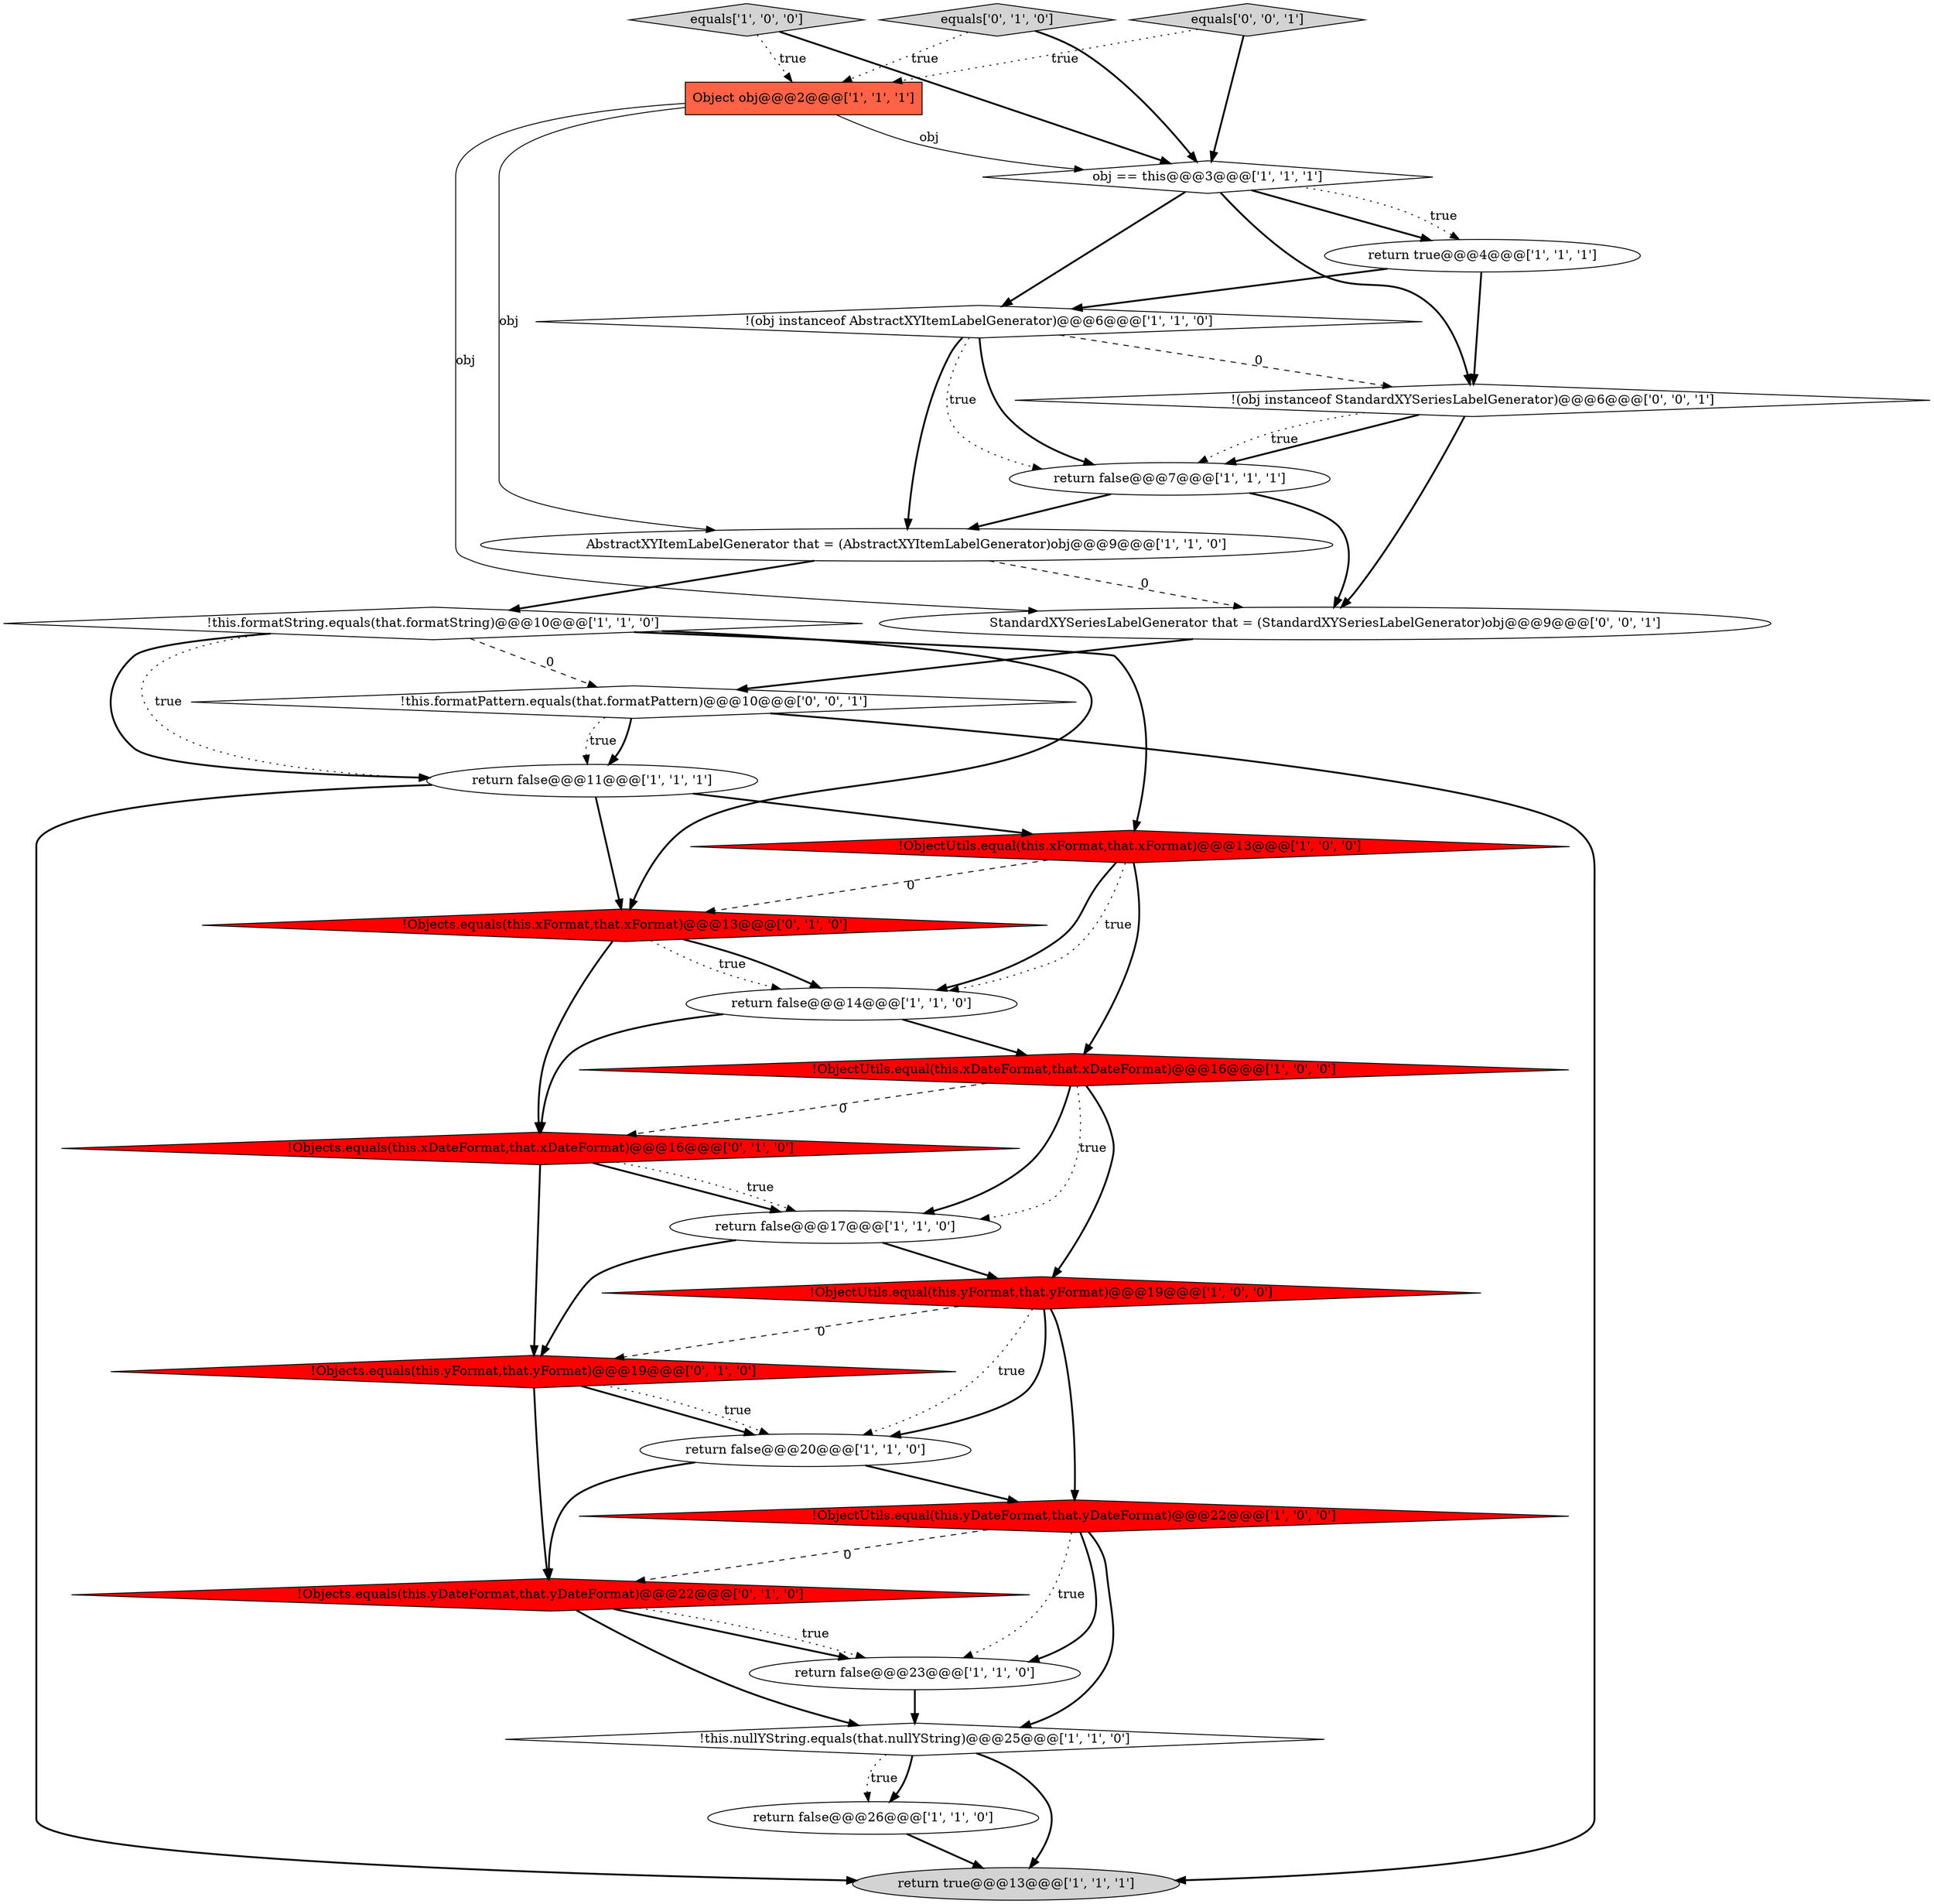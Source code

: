 digraph {
1 [style = filled, label = "return false@@@14@@@['1', '1', '0']", fillcolor = white, shape = ellipse image = "AAA0AAABBB1BBB"];
26 [style = filled, label = "!(obj instanceof StandardXYSeriesLabelGenerator)@@@6@@@['0', '0', '1']", fillcolor = white, shape = diamond image = "AAA0AAABBB3BBB"];
0 [style = filled, label = "return true@@@13@@@['1', '1', '1']", fillcolor = lightgray, shape = ellipse image = "AAA0AAABBB1BBB"];
9 [style = filled, label = "Object obj@@@2@@@['1', '1', '1']", fillcolor = tomato, shape = box image = "AAA0AAABBB1BBB"];
28 [style = filled, label = "!this.formatPattern.equals(that.formatPattern)@@@10@@@['0', '0', '1']", fillcolor = white, shape = diamond image = "AAA0AAABBB3BBB"];
12 [style = filled, label = "return false@@@23@@@['1', '1', '0']", fillcolor = white, shape = ellipse image = "AAA0AAABBB1BBB"];
7 [style = filled, label = "equals['1', '0', '0']", fillcolor = lightgray, shape = diamond image = "AAA0AAABBB1BBB"];
17 [style = filled, label = "!(obj instanceof AbstractXYItemLabelGenerator)@@@6@@@['1', '1', '0']", fillcolor = white, shape = diamond image = "AAA0AAABBB1BBB"];
24 [style = filled, label = "equals['0', '1', '0']", fillcolor = lightgray, shape = diamond image = "AAA0AAABBB2BBB"];
14 [style = filled, label = "AbstractXYItemLabelGenerator that = (AbstractXYItemLabelGenerator)obj@@@9@@@['1', '1', '0']", fillcolor = white, shape = ellipse image = "AAA0AAABBB1BBB"];
8 [style = filled, label = "!this.formatString.equals(that.formatString)@@@10@@@['1', '1', '0']", fillcolor = white, shape = diamond image = "AAA0AAABBB1BBB"];
11 [style = filled, label = "!ObjectUtils.equal(this.xFormat,that.xFormat)@@@13@@@['1', '0', '0']", fillcolor = red, shape = diamond image = "AAA1AAABBB1BBB"];
16 [style = filled, label = "return false@@@20@@@['1', '1', '0']", fillcolor = white, shape = ellipse image = "AAA0AAABBB1BBB"];
20 [style = filled, label = "!Objects.equals(this.xDateFormat,that.xDateFormat)@@@16@@@['0', '1', '0']", fillcolor = red, shape = diamond image = "AAA1AAABBB2BBB"];
2 [style = filled, label = "!ObjectUtils.equal(this.yDateFormat,that.yDateFormat)@@@22@@@['1', '0', '0']", fillcolor = red, shape = diamond image = "AAA1AAABBB1BBB"];
15 [style = filled, label = "!ObjectUtils.equal(this.yFormat,that.yFormat)@@@19@@@['1', '0', '0']", fillcolor = red, shape = diamond image = "AAA1AAABBB1BBB"];
18 [style = filled, label = "return false@@@11@@@['1', '1', '1']", fillcolor = white, shape = ellipse image = "AAA0AAABBB1BBB"];
27 [style = filled, label = "equals['0', '0', '1']", fillcolor = lightgray, shape = diamond image = "AAA0AAABBB3BBB"];
22 [style = filled, label = "!Objects.equals(this.xFormat,that.xFormat)@@@13@@@['0', '1', '0']", fillcolor = red, shape = diamond image = "AAA1AAABBB2BBB"];
23 [style = filled, label = "!Objects.equals(this.yDateFormat,that.yDateFormat)@@@22@@@['0', '1', '0']", fillcolor = red, shape = diamond image = "AAA1AAABBB2BBB"];
3 [style = filled, label = "return false@@@7@@@['1', '1', '1']", fillcolor = white, shape = ellipse image = "AAA0AAABBB1BBB"];
21 [style = filled, label = "!Objects.equals(this.yFormat,that.yFormat)@@@19@@@['0', '1', '0']", fillcolor = red, shape = diamond image = "AAA1AAABBB2BBB"];
4 [style = filled, label = "return true@@@4@@@['1', '1', '1']", fillcolor = white, shape = ellipse image = "AAA0AAABBB1BBB"];
10 [style = filled, label = "!ObjectUtils.equal(this.xDateFormat,that.xDateFormat)@@@16@@@['1', '0', '0']", fillcolor = red, shape = diamond image = "AAA1AAABBB1BBB"];
6 [style = filled, label = "!this.nullYString.equals(that.nullYString)@@@25@@@['1', '1', '0']", fillcolor = white, shape = diamond image = "AAA0AAABBB1BBB"];
25 [style = filled, label = "StandardXYSeriesLabelGenerator that = (StandardXYSeriesLabelGenerator)obj@@@9@@@['0', '0', '1']", fillcolor = white, shape = ellipse image = "AAA0AAABBB3BBB"];
19 [style = filled, label = "return false@@@26@@@['1', '1', '0']", fillcolor = white, shape = ellipse image = "AAA0AAABBB1BBB"];
13 [style = filled, label = "obj == this@@@3@@@['1', '1', '1']", fillcolor = white, shape = diamond image = "AAA0AAABBB1BBB"];
5 [style = filled, label = "return false@@@17@@@['1', '1', '0']", fillcolor = white, shape = ellipse image = "AAA0AAABBB1BBB"];
7->13 [style = bold, label=""];
27->13 [style = bold, label=""];
2->23 [style = dashed, label="0"];
15->2 [style = bold, label=""];
25->28 [style = bold, label=""];
28->18 [style = bold, label=""];
10->15 [style = bold, label=""];
4->17 [style = bold, label=""];
11->1 [style = bold, label=""];
14->25 [style = dashed, label="0"];
2->6 [style = bold, label=""];
8->18 [style = bold, label=""];
3->25 [style = bold, label=""];
11->1 [style = dotted, label="true"];
26->3 [style = bold, label=""];
26->25 [style = bold, label=""];
3->14 [style = bold, label=""];
18->11 [style = bold, label=""];
11->22 [style = dashed, label="0"];
24->9 [style = dotted, label="true"];
9->25 [style = solid, label="obj"];
5->15 [style = bold, label=""];
1->20 [style = bold, label=""];
4->26 [style = bold, label=""];
15->21 [style = dashed, label="0"];
6->0 [style = bold, label=""];
6->19 [style = bold, label=""];
16->23 [style = bold, label=""];
7->9 [style = dotted, label="true"];
15->16 [style = dotted, label="true"];
9->13 [style = solid, label="obj"];
15->16 [style = bold, label=""];
10->5 [style = dotted, label="true"];
16->2 [style = bold, label=""];
26->3 [style = dotted, label="true"];
6->19 [style = dotted, label="true"];
17->3 [style = dotted, label="true"];
12->6 [style = bold, label=""];
8->28 [style = dashed, label="0"];
2->12 [style = bold, label=""];
19->0 [style = bold, label=""];
8->22 [style = bold, label=""];
20->5 [style = bold, label=""];
9->14 [style = solid, label="obj"];
20->21 [style = bold, label=""];
20->5 [style = dotted, label="true"];
5->21 [style = bold, label=""];
28->0 [style = bold, label=""];
13->17 [style = bold, label=""];
22->1 [style = dotted, label="true"];
18->22 [style = bold, label=""];
10->5 [style = bold, label=""];
22->20 [style = bold, label=""];
17->14 [style = bold, label=""];
27->9 [style = dotted, label="true"];
11->10 [style = bold, label=""];
13->26 [style = bold, label=""];
28->18 [style = dotted, label="true"];
23->6 [style = bold, label=""];
2->12 [style = dotted, label="true"];
17->3 [style = bold, label=""];
8->18 [style = dotted, label="true"];
21->16 [style = bold, label=""];
10->20 [style = dashed, label="0"];
17->26 [style = dashed, label="0"];
23->12 [style = bold, label=""];
14->8 [style = bold, label=""];
22->1 [style = bold, label=""];
21->16 [style = dotted, label="true"];
23->12 [style = dotted, label="true"];
1->10 [style = bold, label=""];
8->11 [style = bold, label=""];
21->23 [style = bold, label=""];
18->0 [style = bold, label=""];
13->4 [style = dotted, label="true"];
24->13 [style = bold, label=""];
13->4 [style = bold, label=""];
}
